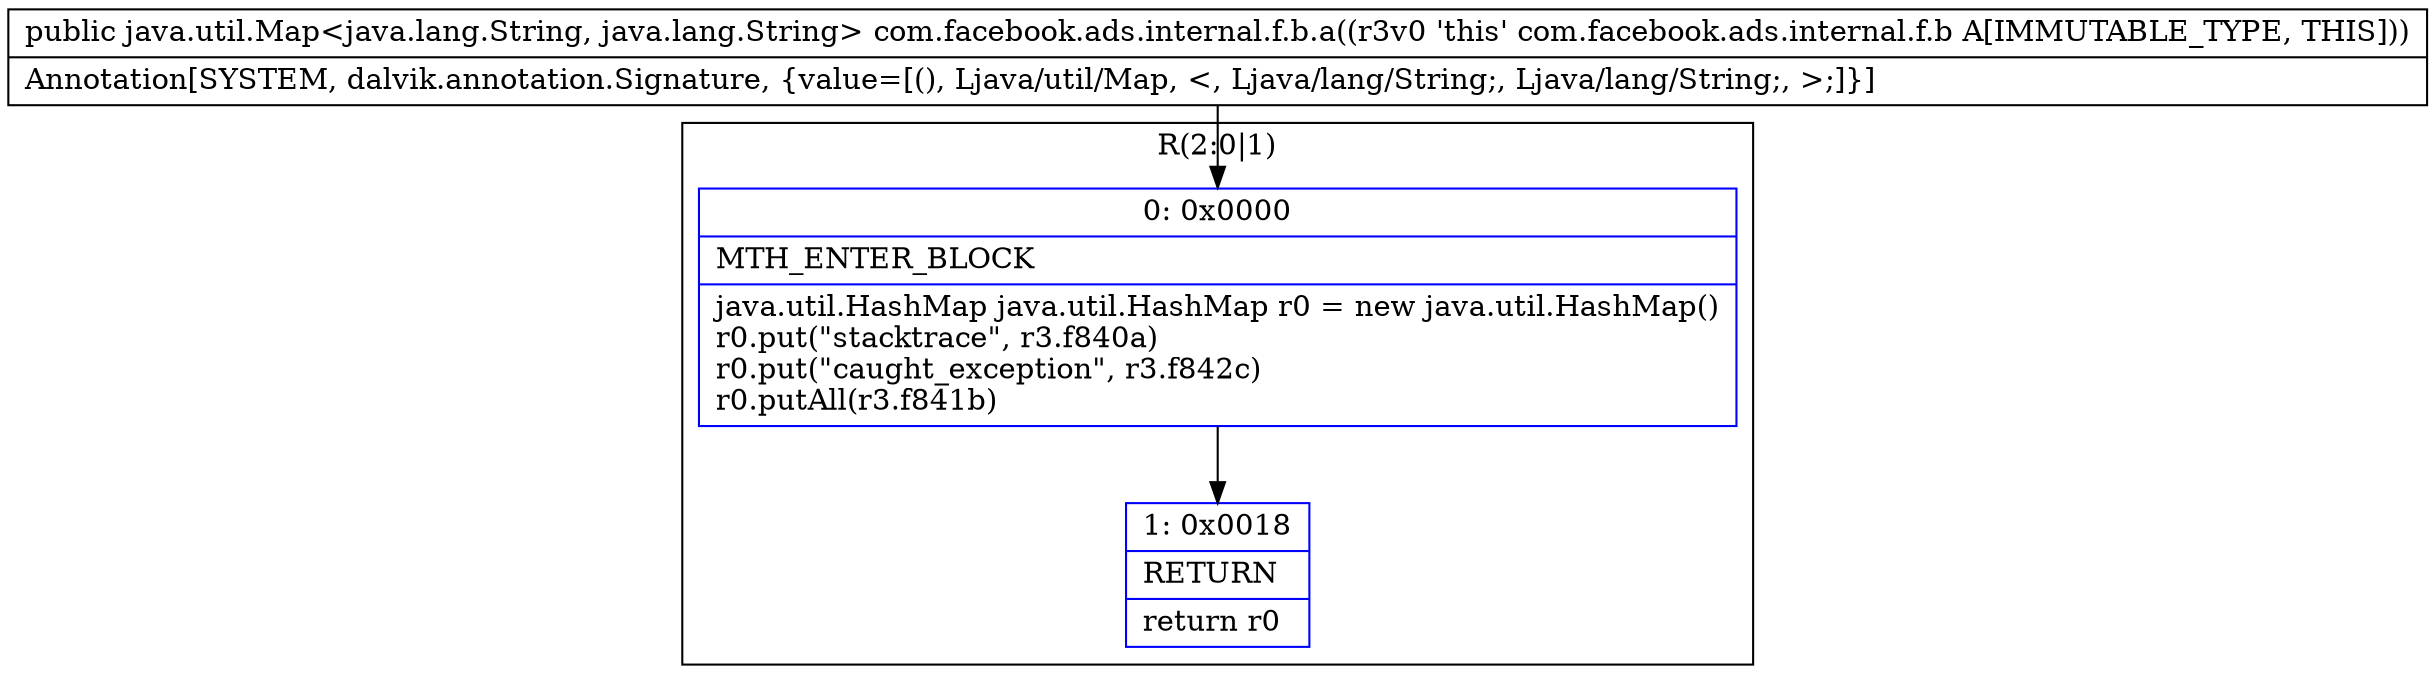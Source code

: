 digraph "CFG forcom.facebook.ads.internal.f.b.a()Ljava\/util\/Map;" {
subgraph cluster_Region_616200694 {
label = "R(2:0|1)";
node [shape=record,color=blue];
Node_0 [shape=record,label="{0\:\ 0x0000|MTH_ENTER_BLOCK\l|java.util.HashMap java.util.HashMap r0 = new java.util.HashMap()\lr0.put(\"stacktrace\", r3.f840a)\lr0.put(\"caught_exception\", r3.f842c)\lr0.putAll(r3.f841b)\l}"];
Node_1 [shape=record,label="{1\:\ 0x0018|RETURN\l|return r0\l}"];
}
MethodNode[shape=record,label="{public java.util.Map\<java.lang.String, java.lang.String\> com.facebook.ads.internal.f.b.a((r3v0 'this' com.facebook.ads.internal.f.b A[IMMUTABLE_TYPE, THIS]))  | Annotation[SYSTEM, dalvik.annotation.Signature, \{value=[(), Ljava\/util\/Map, \<, Ljava\/lang\/String;, Ljava\/lang\/String;, \>;]\}]\l}"];
MethodNode -> Node_0;
Node_0 -> Node_1;
}

